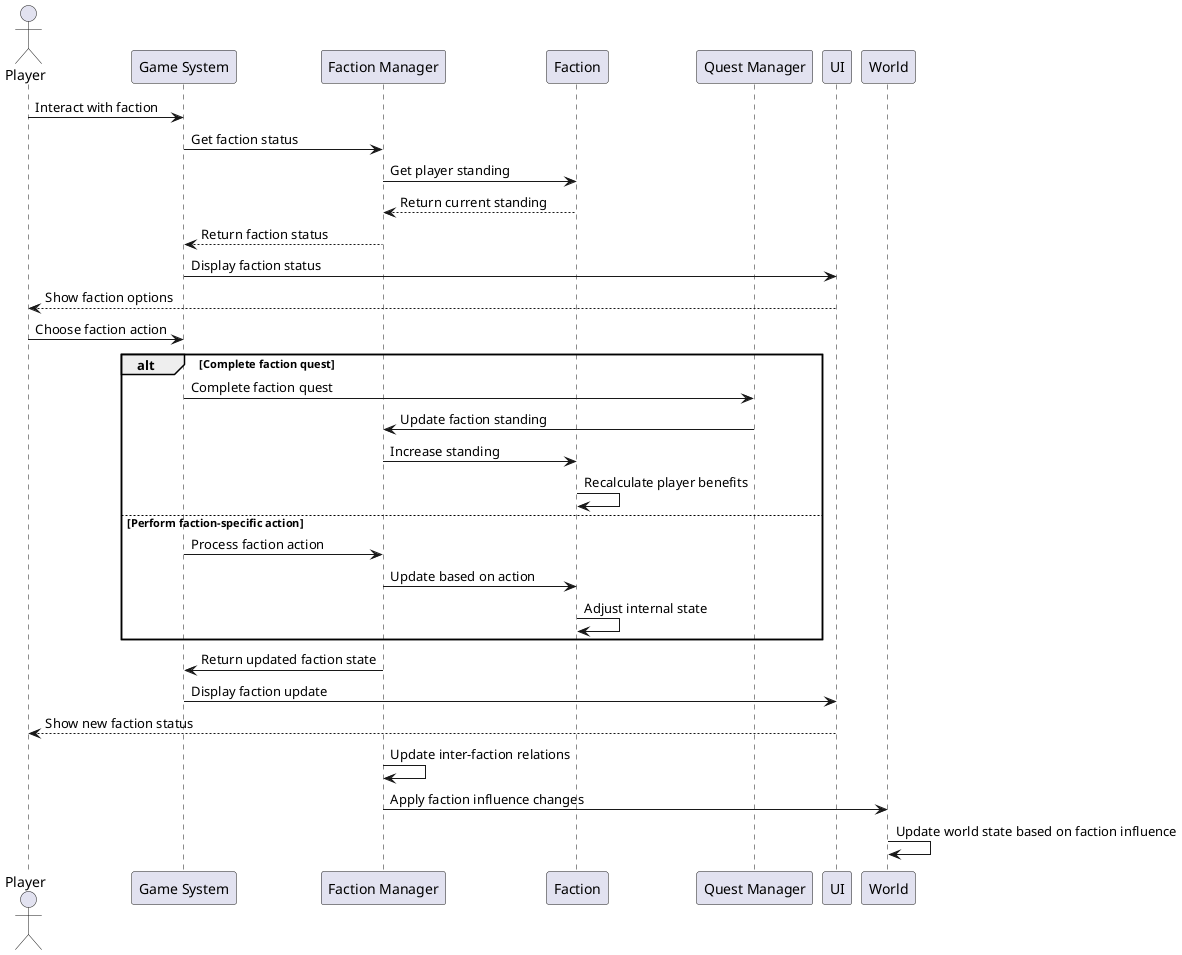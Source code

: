@startuml
actor Player
participant "Game System" as Game
participant "Faction Manager" as FactionMgr
participant "Faction" as Faction
participant "Quest Manager" as QuestMgr
participant "UI" as UI

Player -> Game: Interact with faction
Game -> FactionMgr: Get faction status
FactionMgr -> Faction: Get player standing
Faction --> FactionMgr: Return current standing
FactionMgr --> Game: Return faction status
Game -> UI: Display faction status
UI --> Player: Show faction options

Player -> Game: Choose faction action
alt Complete faction quest
    Game -> QuestMgr: Complete faction quest
    QuestMgr -> FactionMgr: Update faction standing
    FactionMgr -> Faction: Increase standing
    Faction -> Faction: Recalculate player benefits
else Perform faction-specific action
    Game -> FactionMgr: Process faction action
    FactionMgr -> Faction: Update based on action
    Faction -> Faction: Adjust internal state
end

FactionMgr -> Game: Return updated faction state
Game -> UI: Display faction update
UI --> Player: Show new faction status

FactionMgr -> FactionMgr: Update inter-faction relations
FactionMgr -> World: Apply faction influence changes
World -> World: Update world state based on faction influence
@enduml

